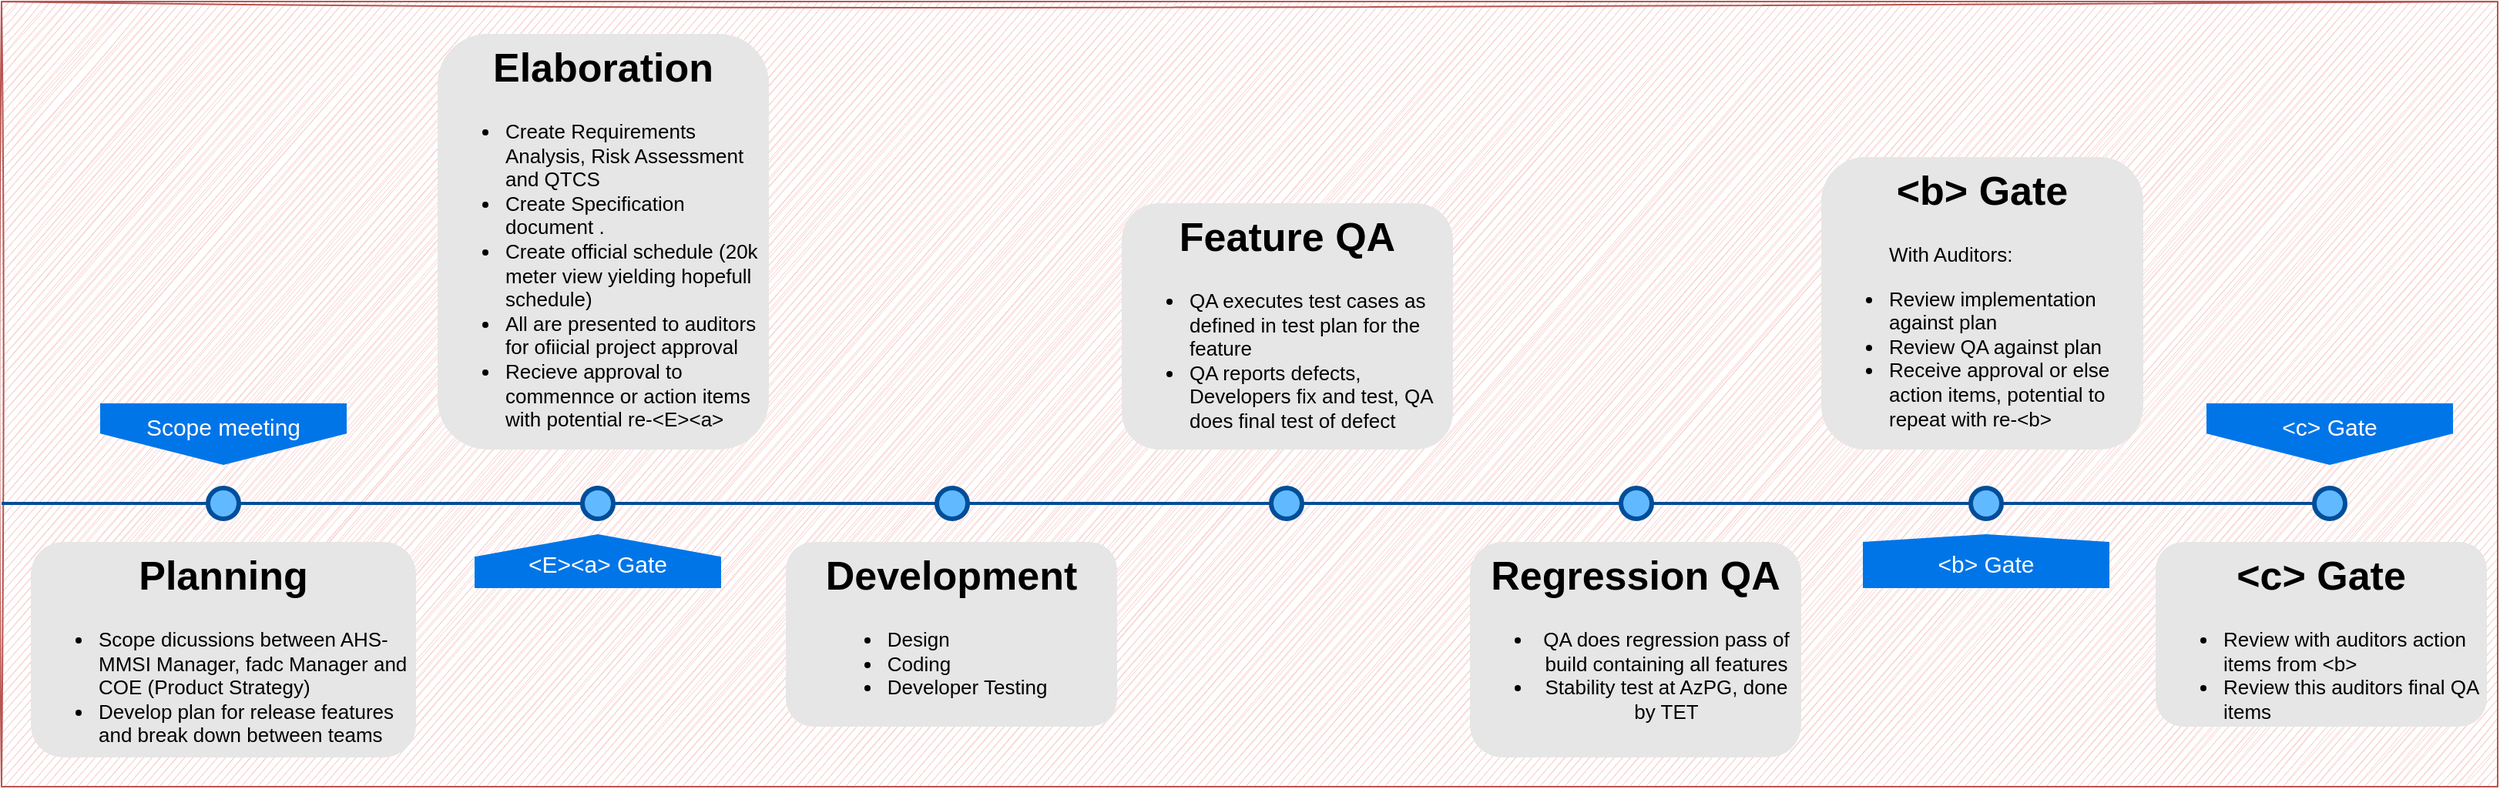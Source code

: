 <mxfile version="19.0.3" type="device" pages="2"><diagram name="Page-1" id="82e54ff1-d628-8f03-85c4-9753963a91cd"><mxGraphModel dx="2826" dy="2118" grid="1" gridSize="10" guides="1" tooltips="1" connect="1" arrows="1" fold="1" page="1" pageScale="1" pageWidth="1100" pageHeight="850" background="none" math="0" shadow="0"><root><mxCell id="0"/><mxCell id="1" parent="0"/><mxCell id="Dfz9kI-0xVNCwt-z3Alm-1" value="" style="group" vertex="1" connectable="0" parent="1"><mxGeometry x="-1034" y="-734" width="1620" height="510" as="geometry"/></mxCell><mxCell id="TbJ4s1lvQNQ4Jdp10Lun-52" value="" style="rounded=0;whiteSpace=wrap;html=1;sketch=1;fillColor=#f8cecc;strokeColor=#b85450;" parent="Dfz9kI-0xVNCwt-z3Alm-1" vertex="1"><mxGeometry width="1620" height="510" as="geometry"/></mxCell><mxCell id="TbJ4s1lvQNQ4Jdp10Lun-16" value="" style="line;strokeWidth=2;html=1;fillColor=none;fontSize=28;fontColor=#004D99;strokeColor=#004D99;" parent="Dfz9kI-0xVNCwt-z3Alm-1" vertex="1"><mxGeometry x="20" y="321" width="1490" height="10" as="geometry"/></mxCell><mxCell id="4ec97bd9e5d20128-1" value="" style="line;strokeWidth=2;html=1;fillColor=none;fontSize=28;fontColor=#004D99;strokeColor=#004D99;" parent="Dfz9kI-0xVNCwt-z3Alm-1" vertex="1"><mxGeometry y="321" width="1510" height="10" as="geometry"/></mxCell><mxCell id="4ec97bd9e5d20128-5" value="Scope meeting" style="shape=offPageConnector;whiteSpace=wrap;html=1;fillColor=#0075E8;fontSize=15;fontColor=#FFFFFF;size=0.509;verticalAlign=top;strokeColor=none;" parent="Dfz9kI-0xVNCwt-z3Alm-1" vertex="1"><mxGeometry x="64" y="261" width="160" height="40" as="geometry"/></mxCell><mxCell id="4ec97bd9e5d20128-7" value="&amp;lt;E&amp;gt;&amp;lt;a&amp;gt; Gate" style="shape=offPageConnector;whiteSpace=wrap;html=1;fillColor=#0075E8;fontSize=15;fontColor=#FFFFFF;size=0.418;flipV=1;verticalAlign=bottom;strokeColor=none;spacingBottom=4;" parent="Dfz9kI-0xVNCwt-z3Alm-1" vertex="1"><mxGeometry x="307" y="346" width="160" height="35" as="geometry"/></mxCell><mxCell id="4ec97bd9e5d20128-9" value="" style="ellipse;whiteSpace=wrap;html=1;fillColor=#61BAFF;fontSize=28;fontColor=#004D99;strokeWidth=3;strokeColor=#004D99;" parent="Dfz9kI-0xVNCwt-z3Alm-1" vertex="1"><mxGeometry x="134" y="316" width="20" height="20" as="geometry"/></mxCell><mxCell id="4ec97bd9e5d20128-10" value="" style="ellipse;whiteSpace=wrap;html=1;fillColor=#61BAFF;fontSize=28;fontColor=#004D99;strokeWidth=3;strokeColor=#004D99;" parent="Dfz9kI-0xVNCwt-z3Alm-1" vertex="1"><mxGeometry x="377" y="316" width="20" height="20" as="geometry"/></mxCell><mxCell id="4ec97bd9e5d20128-11" value="" style="ellipse;whiteSpace=wrap;html=1;fillColor=#61BAFF;fontSize=28;fontColor=#004D99;strokeWidth=3;strokeColor=#004D99;" parent="Dfz9kI-0xVNCwt-z3Alm-1" vertex="1"><mxGeometry x="607" y="316" width="20" height="20" as="geometry"/></mxCell><mxCell id="4ec97bd9e5d20128-13" value="" style="ellipse;whiteSpace=wrap;html=1;fillColor=#61BAFF;fontSize=28;fontColor=#004D99;strokeWidth=3;strokeColor=#004D99;" parent="Dfz9kI-0xVNCwt-z3Alm-1" vertex="1"><mxGeometry x="824" y="316" width="20" height="20" as="geometry"/></mxCell><mxCell id="4ec97bd9e5d20128-14" value="&lt;h1&gt;Planning&lt;/h1&gt;&lt;p style=&quot;text-align: left;&quot;&gt;&lt;/p&gt;&lt;ul&gt;&lt;li style=&quot;text-align: left;&quot;&gt;&lt;span style=&quot;background-color: initial;&quot;&gt;Scope dicussions between AHS-MMSI Manager, fadc Manager and COE (Product Strategy)&lt;/span&gt;&lt;/li&gt;&lt;li style=&quot;text-align: left;&quot;&gt;&lt;span style=&quot;background-color: initial;&quot;&gt;Develop plan for release features and break down between teams&amp;nbsp;&lt;/span&gt;&lt;/li&gt;&lt;/ul&gt;&lt;p&gt;&lt;/p&gt;" style="text;html=1;spacing=5;spacingTop=-20;whiteSpace=wrap;overflow=hidden;strokeColor=none;strokeWidth=3;fillColor=#E6E6E6;fontSize=13;fontColor=#000000;align=center;rounded=1;" parent="Dfz9kI-0xVNCwt-z3Alm-1" vertex="1"><mxGeometry x="19" y="351" width="250" height="140" as="geometry"/></mxCell><mxCell id="4ec97bd9e5d20128-16" value="&lt;h1&gt;Elaboration&lt;/h1&gt;&lt;h1&gt;&lt;p style=&quot;font-size: 13px; font-weight: 400; text-align: left;&quot;&gt;&lt;/p&gt;&lt;ul style=&quot;font-size: 13px; font-weight: 400;&quot;&gt;&lt;li style=&quot;text-align: left;&quot;&gt;Create Requirements Analysis, Risk Assessment and QTCS&lt;/li&gt;&lt;li style=&quot;text-align: left;&quot;&gt;Create Specification document .&lt;/li&gt;&lt;li style=&quot;text-align: left;&quot;&gt;Create official schedule (20k meter view yielding hopefull schedule)&lt;/li&gt;&lt;li style=&quot;text-align: left;&quot;&gt;All are presented to auditors for ofiicial project approval&lt;/li&gt;&lt;li style=&quot;text-align: left;&quot;&gt;Recieve approval to commennce or action items with potential re-&amp;lt;E&amp;gt;&amp;lt;a&amp;gt;&lt;/li&gt;&lt;/ul&gt;&lt;/h1&gt;" style="text;html=1;spacing=5;spacingTop=-20;whiteSpace=wrap;overflow=hidden;strokeColor=none;strokeWidth=3;fillColor=#E6E6E6;fontSize=13;fontColor=#000000;align=center;rounded=1;" parent="Dfz9kI-0xVNCwt-z3Alm-1" vertex="1"><mxGeometry x="283" y="21" width="215" height="270" as="geometry"/></mxCell><mxCell id="4ec97bd9e5d20128-17" value="&lt;h1&gt;Development&lt;/h1&gt;&lt;p style=&quot;text-align: left;&quot;&gt;&lt;/p&gt;&lt;ul&gt;&lt;li style=&quot;text-align: left;&quot;&gt;Design&lt;/li&gt;&lt;li style=&quot;text-align: left;&quot;&gt;Coding&lt;/li&gt;&lt;li style=&quot;text-align: left;&quot;&gt;Developer Testing&lt;/li&gt;&lt;/ul&gt;&lt;p&gt;&lt;/p&gt;" style="text;html=1;spacing=5;spacingTop=-20;whiteSpace=wrap;overflow=hidden;strokeColor=none;strokeWidth=3;fillColor=#E6E6E6;fontSize=13;fontColor=#000000;align=center;rounded=1;" parent="Dfz9kI-0xVNCwt-z3Alm-1" vertex="1"><mxGeometry x="509" y="351" width="215" height="120" as="geometry"/></mxCell><mxCell id="4ec97bd9e5d20128-18" value="&lt;h1&gt;Feature QA&lt;/h1&gt;&lt;p style=&quot;text-align: left;&quot;&gt;&lt;/p&gt;&lt;ul&gt;&lt;li style=&quot;text-align: left;&quot;&gt;QA executes test cases as defined in test plan for the feature&lt;/li&gt;&lt;li style=&quot;text-align: left;&quot;&gt;QA reports defects, Developers fix and test, QA does final test of defect&lt;/li&gt;&lt;/ul&gt;&lt;p&gt;&lt;/p&gt;" style="text;html=1;spacing=5;spacingTop=-20;whiteSpace=wrap;overflow=hidden;strokeColor=none;strokeWidth=3;fillColor=#E6E6E6;fontSize=13;fontColor=#000000;align=center;rounded=1;" parent="Dfz9kI-0xVNCwt-z3Alm-1" vertex="1"><mxGeometry x="727" y="131" width="215" height="160" as="geometry"/></mxCell><mxCell id="TbJ4s1lvQNQ4Jdp10Lun-3" value="" style="ellipse;whiteSpace=wrap;html=1;fillColor=#61BAFF;fontSize=28;fontColor=#004D99;strokeWidth=3;strokeColor=#004D99;" parent="Dfz9kI-0xVNCwt-z3Alm-1" vertex="1"><mxGeometry x="1051" y="316" width="20" height="20" as="geometry"/></mxCell><mxCell id="TbJ4s1lvQNQ4Jdp10Lun-5" value="&lt;h1&gt;Regression QA&lt;/h1&gt;&lt;p style=&quot;text-align: left;&quot;&gt;&lt;/p&gt;&lt;ul&gt;&lt;li&gt;QA does regression pass of build containing all features&lt;/li&gt;&lt;li&gt;Stability test at AzPG, done by TET&lt;/li&gt;&lt;/ul&gt;&lt;p&gt;&lt;/p&gt;" style="text;html=1;spacing=5;spacingTop=-20;whiteSpace=wrap;overflow=hidden;strokeColor=none;strokeWidth=3;fillColor=#E6E6E6;fontSize=13;fontColor=#000000;align=center;rounded=1;" parent="Dfz9kI-0xVNCwt-z3Alm-1" vertex="1"><mxGeometry x="953" y="351" width="215" height="140" as="geometry"/></mxCell><mxCell id="TbJ4s1lvQNQ4Jdp10Lun-9" value="" style="ellipse;whiteSpace=wrap;html=1;fillColor=#61BAFF;fontSize=28;fontColor=#004D99;strokeWidth=3;strokeColor=#004D99;" parent="Dfz9kI-0xVNCwt-z3Alm-1" vertex="1"><mxGeometry x="1278" y="316" width="20" height="20" as="geometry"/></mxCell><mxCell id="TbJ4s1lvQNQ4Jdp10Lun-10" value="&amp;lt;b&amp;gt; Gate" style="shape=offPageConnector;whiteSpace=wrap;html=1;fillColor=#0075E8;fontSize=15;fontColor=#FFFFFF;size=0.143;flipV=1;verticalAlign=bottom;strokeColor=none;spacingBottom=4;" parent="Dfz9kI-0xVNCwt-z3Alm-1" vertex="1"><mxGeometry x="1208" y="346" width="160" height="35" as="geometry"/></mxCell><mxCell id="TbJ4s1lvQNQ4Jdp10Lun-11" value="&lt;h1&gt;&amp;lt;b&amp;gt; Gate&lt;/h1&gt;&lt;blockquote style=&quot;margin: 0 0 0 40px; border: none; padding: 0px;&quot;&gt;&lt;p style=&quot;text-align: left;&quot;&gt;With Auditors:&lt;/p&gt;&lt;/blockquote&gt;&lt;p style=&quot;text-align: left;&quot;&gt;&lt;/p&gt;&lt;ul&gt;&lt;li style=&quot;text-align: left;&quot;&gt;Review implementation against plan&lt;/li&gt;&lt;li style=&quot;text-align: left;&quot;&gt;Review QA against plan&lt;/li&gt;&lt;li style=&quot;text-align: left;&quot;&gt;Receive approval or else action items, potential to repeat with re-&amp;lt;b&amp;gt;&lt;/li&gt;&lt;/ul&gt;&lt;p&gt;&lt;/p&gt;&lt;p&gt;&lt;br&gt;&lt;/p&gt;&lt;p&gt;&lt;br&gt;&lt;/p&gt;" style="text;html=1;spacing=5;spacingTop=-20;whiteSpace=wrap;overflow=hidden;strokeColor=none;strokeWidth=3;fillColor=#E6E6E6;fontSize=13;fontColor=#000000;align=center;rounded=1;" parent="Dfz9kI-0xVNCwt-z3Alm-1" vertex="1"><mxGeometry x="1181" y="101" width="209" height="190" as="geometry"/></mxCell><mxCell id="TbJ4s1lvQNQ4Jdp10Lun-12" value="" style="ellipse;whiteSpace=wrap;html=1;fillColor=#61BAFF;fontSize=28;fontColor=#004D99;strokeWidth=3;strokeColor=#004D99;" parent="Dfz9kI-0xVNCwt-z3Alm-1" vertex="1"><mxGeometry x="1501" y="316" width="20" height="20" as="geometry"/></mxCell><mxCell id="TbJ4s1lvQNQ4Jdp10Lun-13" value="&amp;lt;c&amp;gt; Gate" style="shape=offPageConnector;whiteSpace=wrap;html=1;fillColor=#0075E8;fontSize=15;fontColor=#FFFFFF;size=0.509;verticalAlign=top;strokeColor=none;" parent="Dfz9kI-0xVNCwt-z3Alm-1" vertex="1"><mxGeometry x="1431" y="261" width="160" height="40" as="geometry"/></mxCell><mxCell id="TbJ4s1lvQNQ4Jdp10Lun-14" value="&lt;h1&gt;&amp;lt;c&amp;gt; Gate&lt;/h1&gt;&lt;p style=&quot;&quot;&gt;&lt;/p&gt;&lt;ul&gt;&lt;li style=&quot;text-align: left;&quot;&gt;Review with auditors action items from &amp;lt;b&amp;gt;&lt;/li&gt;&lt;li style=&quot;text-align: left;&quot;&gt;Review this auditors final QA items&lt;/li&gt;&lt;/ul&gt;&lt;p&gt;&lt;/p&gt;" style="text;html=1;spacing=5;spacingTop=-20;whiteSpace=wrap;overflow=hidden;strokeColor=none;strokeWidth=3;fillColor=#E6E6E6;fontSize=13;fontColor=#000000;align=center;rounded=1;" parent="Dfz9kI-0xVNCwt-z3Alm-1" vertex="1"><mxGeometry x="1398" y="351" width="215" height="120" as="geometry"/></mxCell></root></mxGraphModel></diagram><diagram id="1szM36lsbgeLhl95a0dd" name="Page-2"><mxGraphModel dx="2244" dy="1648" grid="1" gridSize="10" guides="1" tooltips="1" connect="1" arrows="1" fold="1" page="1" pageScale="1" pageWidth="850" pageHeight="1100" math="0" shadow="0"><root><mxCell id="0"/><mxCell id="1" parent="0"/><mxCell id="7OGzI8KXjC_KbfWKjl7a-1" value="" style="group" vertex="1" connectable="0" parent="1"><mxGeometry x="58" y="630" width="1842" height="310" as="geometry"/></mxCell><mxCell id="7OGzI8KXjC_KbfWKjl7a-2" value="" style="rounded=0;whiteSpace=wrap;html=1;sketch=1;fillColor=#f8cecc;strokeColor=#b85450;" vertex="1" parent="7OGzI8KXjC_KbfWKjl7a-1"><mxGeometry width="1842" height="310" as="geometry"/></mxCell><mxCell id="7OGzI8KXjC_KbfWKjl7a-3" value="" style="line;strokeWidth=2;html=1;fillColor=none;fontSize=28;fontColor=#004D99;strokeColor=#004D99;" vertex="1" parent="7OGzI8KXjC_KbfWKjl7a-1"><mxGeometry x="2" y="90" width="1110" height="10" as="geometry"/></mxCell><mxCell id="7OGzI8KXjC_KbfWKjl7a-4" value="" style="ellipse;whiteSpace=wrap;html=1;fillColor=#61BAFF;fontSize=28;fontColor=#004D99;strokeWidth=3;strokeColor=#004D99;" vertex="1" parent="7OGzI8KXjC_KbfWKjl7a-1"><mxGeometry x="133" y="85" width="20" height="20" as="geometry"/></mxCell><mxCell id="7OGzI8KXjC_KbfWKjl7a-5" value="" style="ellipse;whiteSpace=wrap;html=1;fillColor=#61BAFF;fontSize=28;fontColor=#004D99;strokeWidth=3;strokeColor=#004D99;" vertex="1" parent="7OGzI8KXjC_KbfWKjl7a-1"><mxGeometry x="291" y="85" width="20" height="20" as="geometry"/></mxCell><mxCell id="7OGzI8KXjC_KbfWKjl7a-6" value="" style="ellipse;whiteSpace=wrap;html=1;fillColor=#61BAFF;fontSize=28;fontColor=#004D99;strokeWidth=3;strokeColor=#004D99;" vertex="1" parent="7OGzI8KXjC_KbfWKjl7a-1"><mxGeometry x="454" y="85" width="20" height="20" as="geometry"/></mxCell><mxCell id="7OGzI8KXjC_KbfWKjl7a-7" value="" style="ellipse;whiteSpace=wrap;html=1;fillColor=#61BAFF;fontSize=28;fontColor=#004D99;strokeWidth=3;strokeColor=#004D99;" vertex="1" parent="7OGzI8KXjC_KbfWKjl7a-1"><mxGeometry x="612" y="85" width="20" height="20" as="geometry"/></mxCell><mxCell id="7OGzI8KXjC_KbfWKjl7a-8" value="" style="ellipse;whiteSpace=wrap;html=1;fillColor=#61BAFF;fontSize=28;fontColor=#004D99;strokeWidth=3;strokeColor=#004D99;" vertex="1" parent="7OGzI8KXjC_KbfWKjl7a-1"><mxGeometry x="773" y="85" width="20" height="20" as="geometry"/></mxCell><mxCell id="7OGzI8KXjC_KbfWKjl7a-9" value="" style="ellipse;whiteSpace=wrap;html=1;fillColor=#61BAFF;fontSize=28;fontColor=#004D99;strokeWidth=3;strokeColor=#004D99;" vertex="1" parent="7OGzI8KXjC_KbfWKjl7a-1"><mxGeometry x="933" y="85" width="20" height="20" as="geometry"/></mxCell><mxCell id="7OGzI8KXjC_KbfWKjl7a-10" value="" style="ellipse;whiteSpace=wrap;html=1;fillColor=#61BAFF;fontSize=28;fontColor=#004D99;strokeWidth=3;strokeColor=#004D99;" vertex="1" parent="7OGzI8KXjC_KbfWKjl7a-1"><mxGeometry x="1093" y="85" width="20" height="20" as="geometry"/></mxCell><mxCell id="7OGzI8KXjC_KbfWKjl7a-11" value="&amp;lt;c&amp;gt; Gate" style="shape=offPageConnector;whiteSpace=wrap;html=1;fillColor=#0075E8;fontSize=15;fontColor=#FFFFFF;size=0.509;verticalAlign=top;strokeColor=none;" vertex="1" parent="7OGzI8KXjC_KbfWKjl7a-1"><mxGeometry x="1023" y="30" width="160" height="40" as="geometry"/></mxCell><mxCell id="7OGzI8KXjC_KbfWKjl7a-12" value="&amp;lt;b&amp;gt; Gate" style="shape=offPageConnector;whiteSpace=wrap;html=1;fillColor=#0075E8;fontSize=15;fontColor=#FFFFFF;size=0.143;flipV=1;verticalAlign=bottom;strokeColor=none;spacingBottom=4;" vertex="1" parent="7OGzI8KXjC_KbfWKjl7a-1"><mxGeometry x="863" y="115" width="160" height="35" as="geometry"/></mxCell><mxCell id="7OGzI8KXjC_KbfWKjl7a-13" value="&amp;lt;E&amp;gt;&amp;lt;a&amp;gt; Gate" style="shape=offPageConnector;whiteSpace=wrap;html=1;fillColor=#0075E8;fontSize=15;fontColor=#FFFFFF;size=0.418;flipV=1;verticalAlign=bottom;strokeColor=none;spacingBottom=4;" vertex="1" parent="7OGzI8KXjC_KbfWKjl7a-1"><mxGeometry x="222" y="115" width="160" height="35" as="geometry"/></mxCell><mxCell id="7OGzI8KXjC_KbfWKjl7a-14" value="Scope meeting" style="shape=offPageConnector;whiteSpace=wrap;html=1;fillColor=#0075E8;fontSize=15;fontColor=#FFFFFF;size=0.509;verticalAlign=top;strokeColor=none;" vertex="1" parent="7OGzI8KXjC_KbfWKjl7a-1"><mxGeometry x="63" y="30" width="160" height="40" as="geometry"/></mxCell><mxCell id="7OGzI8KXjC_KbfWKjl7a-15" value="Development" style="shape=offPageConnector;whiteSpace=wrap;html=1;fillColor=#0075E8;fontSize=15;fontColor=#FFFFFF;size=0.509;verticalAlign=top;strokeColor=none;" vertex="1" parent="7OGzI8KXjC_KbfWKjl7a-1"><mxGeometry x="385" y="30" width="160" height="40" as="geometry"/></mxCell><mxCell id="7OGzI8KXjC_KbfWKjl7a-16" value="Regression Stability" style="shape=offPageConnector;whiteSpace=wrap;html=1;fillColor=#0075E8;fontSize=15;fontColor=#FFFFFF;size=0.509;verticalAlign=top;strokeColor=none;" vertex="1" parent="7OGzI8KXjC_KbfWKjl7a-1"><mxGeometry x="703" y="30" width="160" height="40" as="geometry"/></mxCell><mxCell id="7OGzI8KXjC_KbfWKjl7a-17" value="Feature QA" style="shape=offPageConnector;whiteSpace=wrap;html=1;fillColor=#0075E8;fontSize=15;fontColor=#FFFFFF;size=0.143;flipV=1;verticalAlign=bottom;strokeColor=none;spacingBottom=4;" vertex="1" parent="7OGzI8KXjC_KbfWKjl7a-1"><mxGeometry x="543" y="115" width="160" height="35" as="geometry"/></mxCell><mxCell id="7OGzI8KXjC_KbfWKjl7a-18" value="" style="line;strokeWidth=2;html=1;fillColor=none;fontSize=28;fontColor=#004D99;strokeColor=#004D99;" vertex="1" parent="7OGzI8KXjC_KbfWKjl7a-1"><mxGeometry x="641" y="232" width="1110" height="10" as="geometry"/></mxCell><mxCell id="7OGzI8KXjC_KbfWKjl7a-19" value="" style="ellipse;whiteSpace=wrap;html=1;fillColor=#61BAFF;fontSize=28;fontColor=#004D99;strokeWidth=3;strokeColor=#004D99;" vertex="1" parent="7OGzI8KXjC_KbfWKjl7a-1"><mxGeometry x="772" y="227" width="20" height="20" as="geometry"/></mxCell><mxCell id="7OGzI8KXjC_KbfWKjl7a-20" value="" style="ellipse;whiteSpace=wrap;html=1;fillColor=#61BAFF;fontSize=28;fontColor=#004D99;strokeWidth=3;strokeColor=#004D99;" vertex="1" parent="7OGzI8KXjC_KbfWKjl7a-1"><mxGeometry x="930" y="227" width="20" height="20" as="geometry"/></mxCell><mxCell id="7OGzI8KXjC_KbfWKjl7a-21" value="" style="ellipse;whiteSpace=wrap;html=1;fillColor=#61BAFF;fontSize=28;fontColor=#004D99;strokeWidth=3;strokeColor=#004D99;" vertex="1" parent="7OGzI8KXjC_KbfWKjl7a-1"><mxGeometry x="1093" y="227" width="20" height="20" as="geometry"/></mxCell><mxCell id="7OGzI8KXjC_KbfWKjl7a-22" value="" style="ellipse;whiteSpace=wrap;html=1;fillColor=#61BAFF;fontSize=28;fontColor=#004D99;strokeWidth=3;strokeColor=#004D99;" vertex="1" parent="7OGzI8KXjC_KbfWKjl7a-1"><mxGeometry x="1251" y="227" width="20" height="20" as="geometry"/></mxCell><mxCell id="7OGzI8KXjC_KbfWKjl7a-23" value="" style="ellipse;whiteSpace=wrap;html=1;fillColor=#61BAFF;fontSize=28;fontColor=#004D99;strokeWidth=3;strokeColor=#004D99;" vertex="1" parent="7OGzI8KXjC_KbfWKjl7a-1"><mxGeometry x="1412" y="227" width="20" height="20" as="geometry"/></mxCell><mxCell id="7OGzI8KXjC_KbfWKjl7a-24" value="" style="ellipse;whiteSpace=wrap;html=1;fillColor=#61BAFF;fontSize=28;fontColor=#004D99;strokeWidth=3;strokeColor=#004D99;" vertex="1" parent="7OGzI8KXjC_KbfWKjl7a-1"><mxGeometry x="1572" y="227" width="20" height="20" as="geometry"/></mxCell><mxCell id="7OGzI8KXjC_KbfWKjl7a-25" value="" style="ellipse;whiteSpace=wrap;html=1;fillColor=#61BAFF;fontSize=28;fontColor=#004D99;strokeWidth=3;strokeColor=#004D99;" vertex="1" parent="7OGzI8KXjC_KbfWKjl7a-1"><mxGeometry x="1732" y="227" width="20" height="20" as="geometry"/></mxCell><mxCell id="7OGzI8KXjC_KbfWKjl7a-26" value="&amp;lt;c&amp;gt; Gate" style="shape=offPageConnector;whiteSpace=wrap;html=1;fillColor=#0075E8;fontSize=15;fontColor=#FFFFFF;size=0.509;verticalAlign=top;strokeColor=none;" vertex="1" parent="7OGzI8KXjC_KbfWKjl7a-1"><mxGeometry x="1662" y="172" width="160" height="40" as="geometry"/></mxCell><mxCell id="7OGzI8KXjC_KbfWKjl7a-27" value="&amp;lt;b&amp;gt; Gate" style="shape=offPageConnector;whiteSpace=wrap;html=1;fillColor=#0075E8;fontSize=15;fontColor=#FFFFFF;size=0.143;flipV=1;verticalAlign=bottom;strokeColor=none;spacingBottom=4;" vertex="1" parent="7OGzI8KXjC_KbfWKjl7a-1"><mxGeometry x="1502" y="257" width="160" height="35" as="geometry"/></mxCell><mxCell id="7OGzI8KXjC_KbfWKjl7a-28" value="&amp;lt;E&amp;gt;&amp;lt;a&amp;gt; Gate" style="shape=offPageConnector;whiteSpace=wrap;html=1;fillColor=#0075E8;fontSize=15;fontColor=#FFFFFF;size=0.418;flipV=1;verticalAlign=bottom;strokeColor=none;spacingBottom=4;" vertex="1" parent="7OGzI8KXjC_KbfWKjl7a-1"><mxGeometry x="861" y="257" width="160" height="35" as="geometry"/></mxCell><mxCell id="7OGzI8KXjC_KbfWKjl7a-29" value="Scope meeting" style="shape=offPageConnector;whiteSpace=wrap;html=1;fillColor=#0075E8;fontSize=15;fontColor=#FFFFFF;size=0.509;verticalAlign=top;strokeColor=none;" vertex="1" parent="7OGzI8KXjC_KbfWKjl7a-1"><mxGeometry x="702" y="172" width="160" height="40" as="geometry"/></mxCell><mxCell id="7OGzI8KXjC_KbfWKjl7a-30" value="Development" style="shape=offPageConnector;whiteSpace=wrap;html=1;fillColor=#0075E8;fontSize=15;fontColor=#FFFFFF;size=0.509;verticalAlign=top;strokeColor=none;" vertex="1" parent="7OGzI8KXjC_KbfWKjl7a-1"><mxGeometry x="1024" y="172" width="160" height="40" as="geometry"/></mxCell><mxCell id="7OGzI8KXjC_KbfWKjl7a-31" value="Regression Stability" style="shape=offPageConnector;whiteSpace=wrap;html=1;fillColor=#0075E8;fontSize=15;fontColor=#FFFFFF;size=0.509;verticalAlign=top;strokeColor=none;" vertex="1" parent="7OGzI8KXjC_KbfWKjl7a-1"><mxGeometry x="1342" y="172" width="160" height="40" as="geometry"/></mxCell><mxCell id="7OGzI8KXjC_KbfWKjl7a-32" value="Feature QA" style="shape=offPageConnector;whiteSpace=wrap;html=1;fillColor=#0075E8;fontSize=15;fontColor=#FFFFFF;size=0.143;flipV=1;verticalAlign=bottom;strokeColor=none;spacingBottom=4;" vertex="1" parent="7OGzI8KXjC_KbfWKjl7a-1"><mxGeometry x="1182" y="257" width="160" height="35" as="geometry"/></mxCell></root></mxGraphModel></diagram></mxfile>